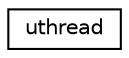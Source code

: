 digraph "Graphical Class Hierarchy"
{
 // LATEX_PDF_SIZE
  edge [fontname="Helvetica",fontsize="10",labelfontname="Helvetica",labelfontsize="10"];
  node [fontname="Helvetica",fontsize="10",shape=record];
  rankdir="LR";
  Node0 [label="uthread",height=0.2,width=0.4,color="black", fillcolor="white", style="filled",URL="$structuthread.html",tooltip=" "];
}
